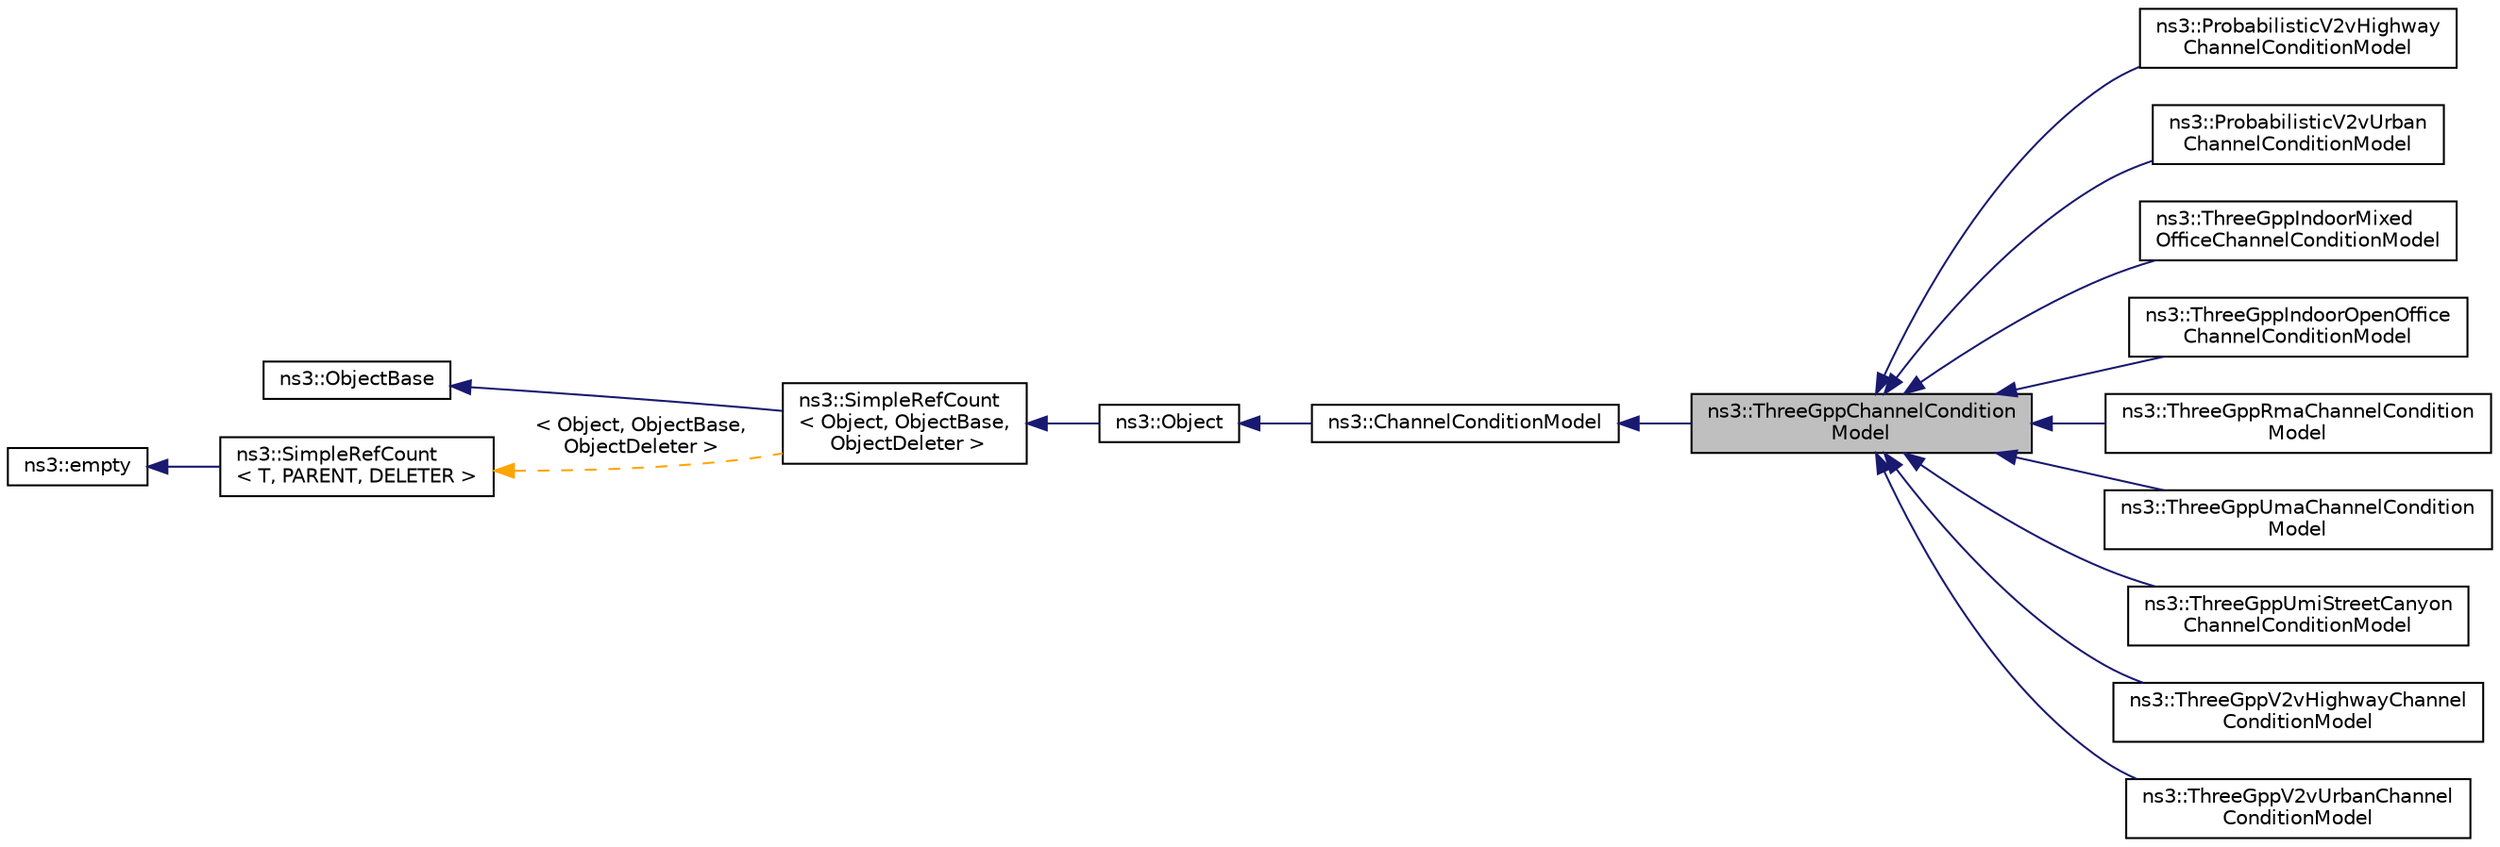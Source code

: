 digraph "ns3::ThreeGppChannelConditionModel"
{
 // LATEX_PDF_SIZE
  edge [fontname="Helvetica",fontsize="10",labelfontname="Helvetica",labelfontsize="10"];
  node [fontname="Helvetica",fontsize="10",shape=record];
  rankdir="LR";
  Node1 [label="ns3::ThreeGppChannelCondition\lModel",height=0.2,width=0.4,color="black", fillcolor="grey75", style="filled", fontcolor="black",tooltip="Base class for the 3GPP channel condition models."];
  Node2 -> Node1 [dir="back",color="midnightblue",fontsize="10",style="solid",fontname="Helvetica"];
  Node2 [label="ns3::ChannelConditionModel",height=0.2,width=0.4,color="black", fillcolor="white", style="filled",URL="$classns3_1_1_channel_condition_model.html",tooltip="Models the channel condition."];
  Node3 -> Node2 [dir="back",color="midnightblue",fontsize="10",style="solid",fontname="Helvetica"];
  Node3 [label="ns3::Object",height=0.2,width=0.4,color="black", fillcolor="white", style="filled",URL="$classns3_1_1_object.html",tooltip="A base class which provides memory management and object aggregation."];
  Node4 -> Node3 [dir="back",color="midnightblue",fontsize="10",style="solid",fontname="Helvetica"];
  Node4 [label="ns3::SimpleRefCount\l\< Object, ObjectBase,\l ObjectDeleter \>",height=0.2,width=0.4,color="black", fillcolor="white", style="filled",URL="$classns3_1_1_simple_ref_count.html",tooltip=" "];
  Node5 -> Node4 [dir="back",color="midnightblue",fontsize="10",style="solid",fontname="Helvetica"];
  Node5 [label="ns3::ObjectBase",height=0.2,width=0.4,color="black", fillcolor="white", style="filled",URL="$classns3_1_1_object_base.html",tooltip="Anchor the ns-3 type and attribute system."];
  Node6 -> Node4 [dir="back",color="orange",fontsize="10",style="dashed",label=" \< Object, ObjectBase,\l ObjectDeleter \>" ,fontname="Helvetica"];
  Node6 [label="ns3::SimpleRefCount\l\< T, PARENT, DELETER \>",height=0.2,width=0.4,color="black", fillcolor="white", style="filled",URL="$classns3_1_1_simple_ref_count.html",tooltip="A template-based reference counting class."];
  Node7 -> Node6 [dir="back",color="midnightblue",fontsize="10",style="solid",fontname="Helvetica"];
  Node7 [label="ns3::empty",height=0.2,width=0.4,color="black", fillcolor="white", style="filled",URL="$classns3_1_1empty.html",tooltip="make Callback use a separate empty type"];
  Node1 -> Node8 [dir="back",color="midnightblue",fontsize="10",style="solid",fontname="Helvetica"];
  Node8 [label="ns3::ProbabilisticV2vHighway\lChannelConditionModel",height=0.2,width=0.4,color="black", fillcolor="white", style="filled",URL="$classns3_1_1_probabilistic_v2v_highway_channel_condition_model.html",tooltip="Computes the channel condition for the V2V Highway scenario."];
  Node1 -> Node9 [dir="back",color="midnightblue",fontsize="10",style="solid",fontname="Helvetica"];
  Node9 [label="ns3::ProbabilisticV2vUrban\lChannelConditionModel",height=0.2,width=0.4,color="black", fillcolor="white", style="filled",URL="$classns3_1_1_probabilistic_v2v_urban_channel_condition_model.html",tooltip="Computes the channel condition for the V2V Urban scenario."];
  Node1 -> Node10 [dir="back",color="midnightblue",fontsize="10",style="solid",fontname="Helvetica"];
  Node10 [label="ns3::ThreeGppIndoorMixed\lOfficeChannelConditionModel",height=0.2,width=0.4,color="black", fillcolor="white", style="filled",URL="$classns3_1_1_three_gpp_indoor_mixed_office_channel_condition_model.html",tooltip="Computes the channel condition for the Indoor Mixed Office scenario."];
  Node1 -> Node11 [dir="back",color="midnightblue",fontsize="10",style="solid",fontname="Helvetica"];
  Node11 [label="ns3::ThreeGppIndoorOpenOffice\lChannelConditionModel",height=0.2,width=0.4,color="black", fillcolor="white", style="filled",URL="$classns3_1_1_three_gpp_indoor_open_office_channel_condition_model.html",tooltip="Computes the channel condition for the Indoor Open Office scenario."];
  Node1 -> Node12 [dir="back",color="midnightblue",fontsize="10",style="solid",fontname="Helvetica"];
  Node12 [label="ns3::ThreeGppRmaChannelCondition\lModel",height=0.2,width=0.4,color="black", fillcolor="white", style="filled",URL="$classns3_1_1_three_gpp_rma_channel_condition_model.html",tooltip="Computes the channel condition for the RMa scenario."];
  Node1 -> Node13 [dir="back",color="midnightblue",fontsize="10",style="solid",fontname="Helvetica"];
  Node13 [label="ns3::ThreeGppUmaChannelCondition\lModel",height=0.2,width=0.4,color="black", fillcolor="white", style="filled",URL="$classns3_1_1_three_gpp_uma_channel_condition_model.html",tooltip="Computes the channel condition for the UMa scenario."];
  Node1 -> Node14 [dir="back",color="midnightblue",fontsize="10",style="solid",fontname="Helvetica"];
  Node14 [label="ns3::ThreeGppUmiStreetCanyon\lChannelConditionModel",height=0.2,width=0.4,color="black", fillcolor="white", style="filled",URL="$classns3_1_1_three_gpp_umi_street_canyon_channel_condition_model.html",tooltip="Computes the channel condition for the UMi-Street canyon scenario."];
  Node1 -> Node15 [dir="back",color="midnightblue",fontsize="10",style="solid",fontname="Helvetica"];
  Node15 [label="ns3::ThreeGppV2vHighwayChannel\lConditionModel",height=0.2,width=0.4,color="black", fillcolor="white", style="filled",URL="$classns3_1_1_three_gpp_v2v_highway_channel_condition_model.html",tooltip="Computes the channel condition for the V2V Highway scenario."];
  Node1 -> Node16 [dir="back",color="midnightblue",fontsize="10",style="solid",fontname="Helvetica"];
  Node16 [label="ns3::ThreeGppV2vUrbanChannel\lConditionModel",height=0.2,width=0.4,color="black", fillcolor="white", style="filled",URL="$classns3_1_1_three_gpp_v2v_urban_channel_condition_model.html",tooltip="Computes the channel condition for the V2V Urban scenario."];
}
